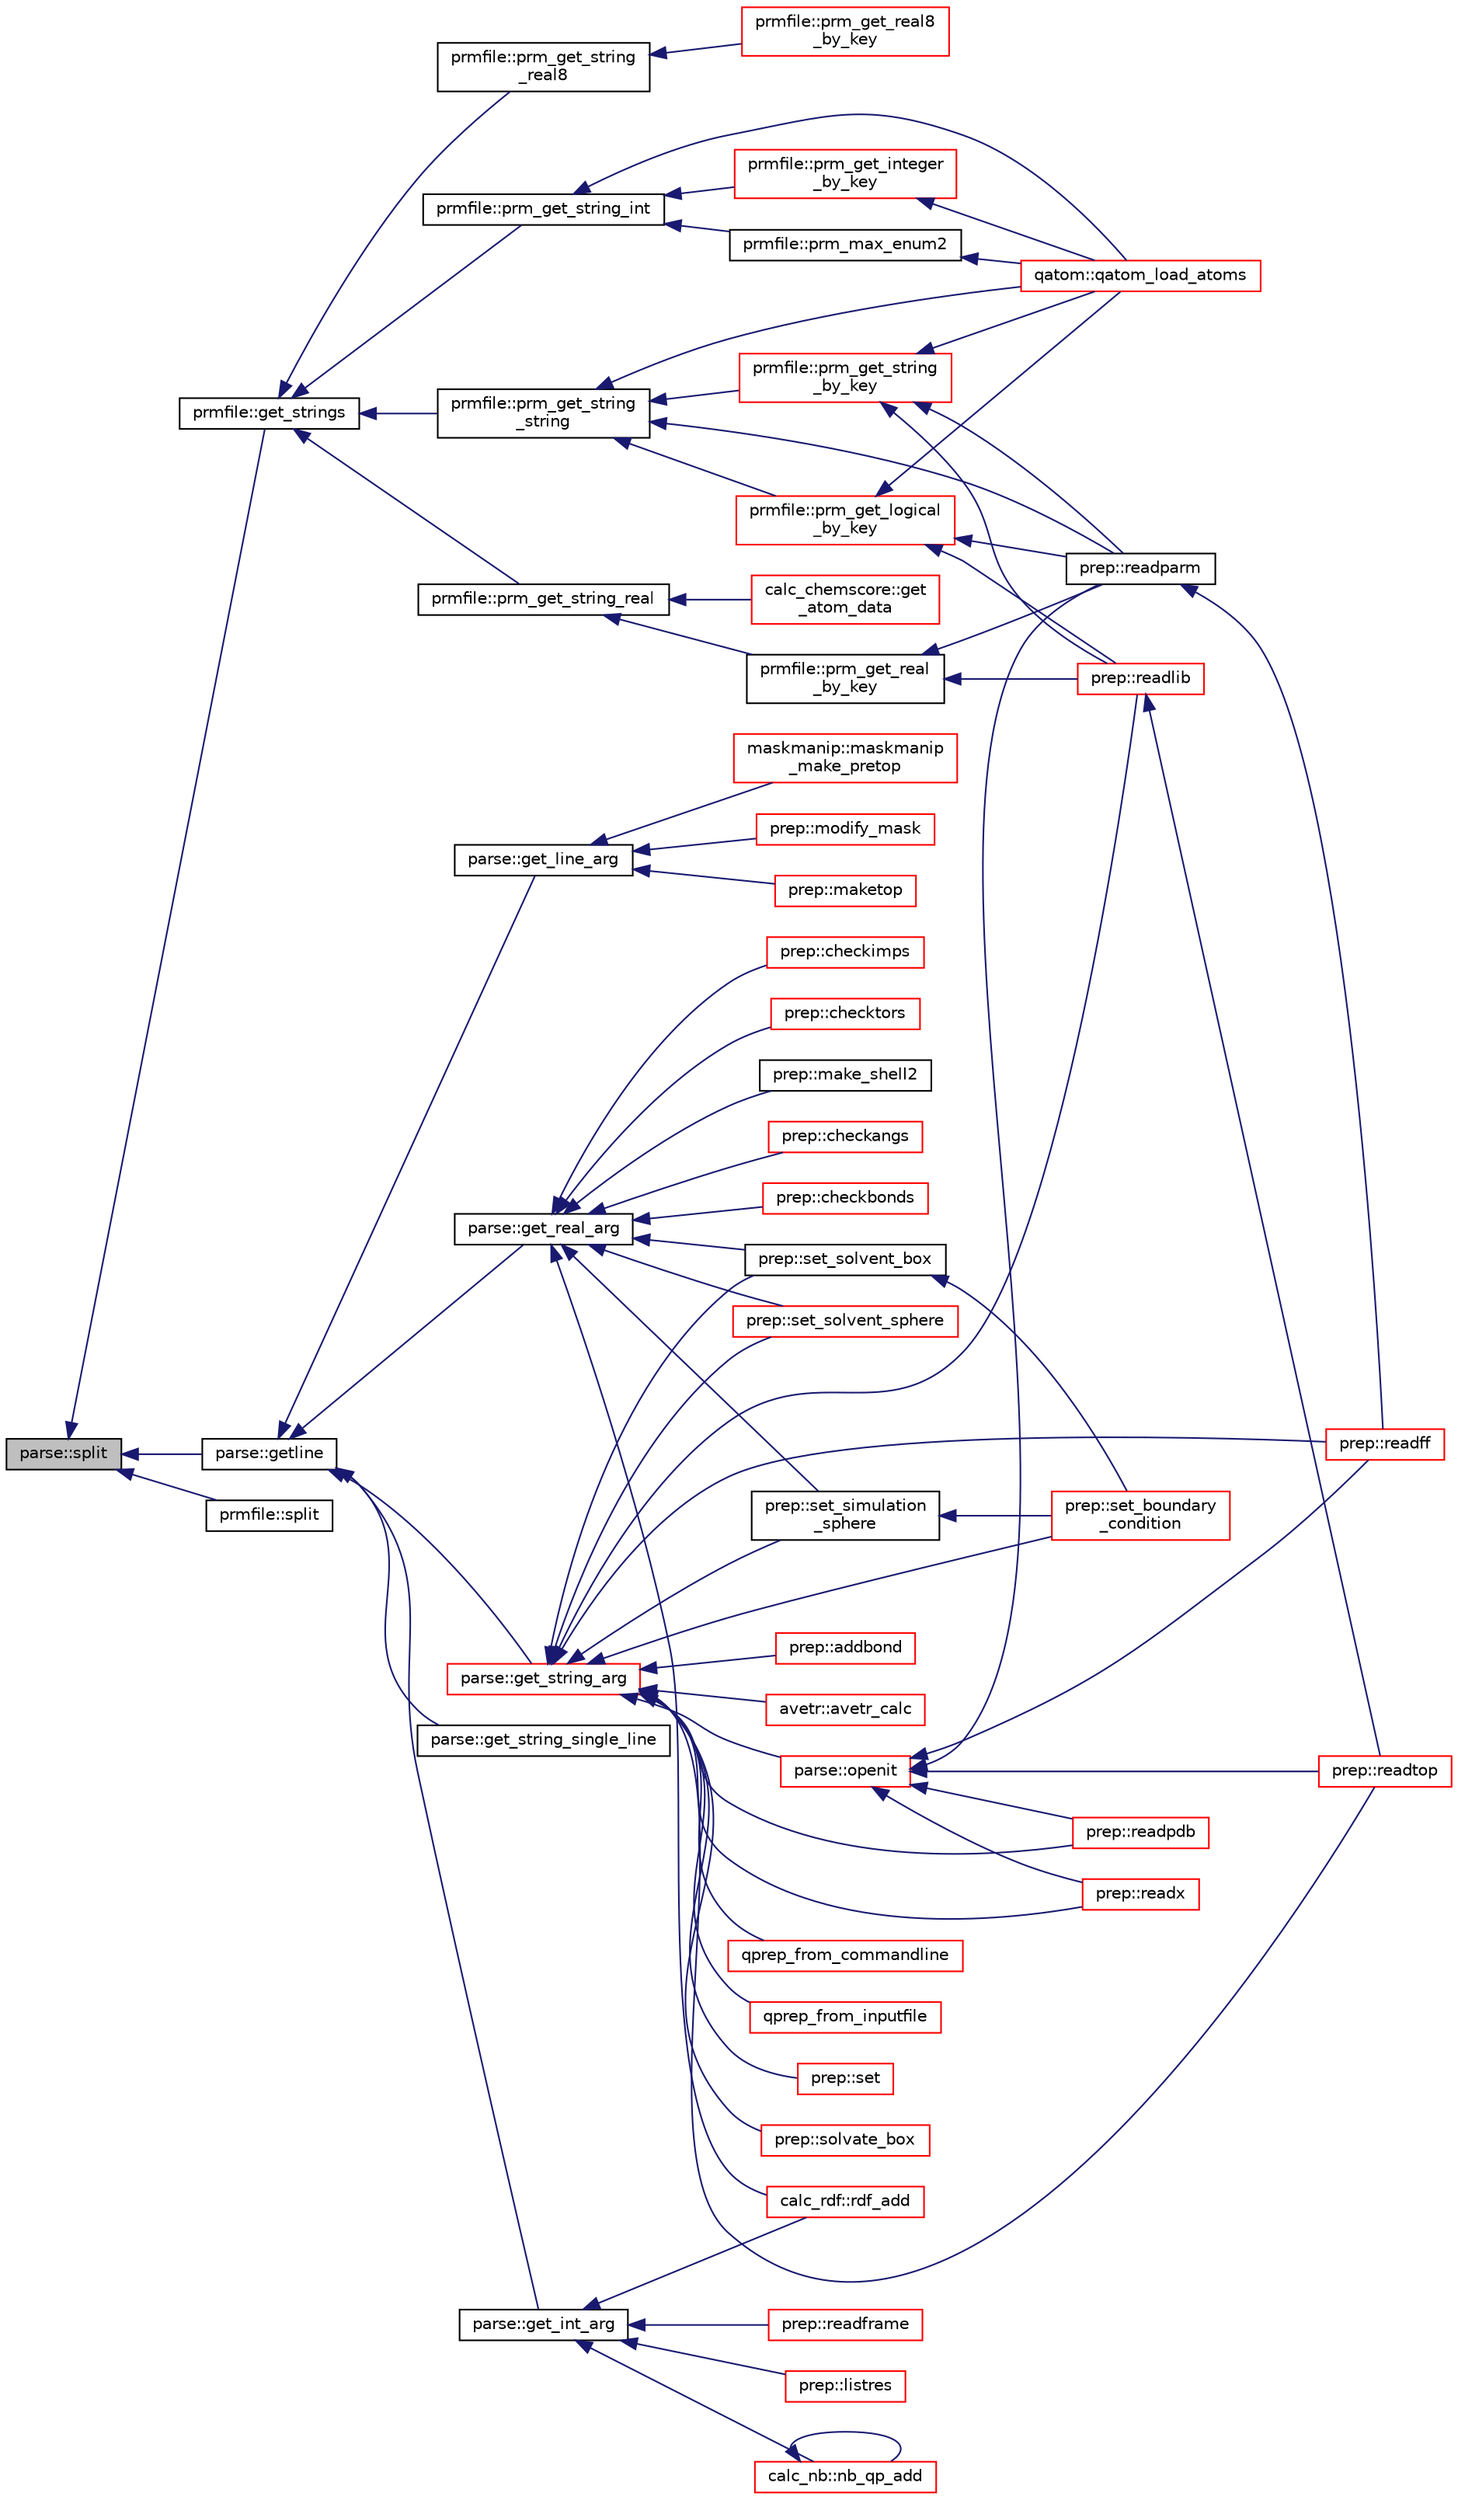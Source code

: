 digraph "parse::split"
{
  edge [fontname="Helvetica",fontsize="10",labelfontname="Helvetica",labelfontsize="10"];
  node [fontname="Helvetica",fontsize="10",shape=record];
  rankdir="LR";
  Node1 [label="parse::split",height=0.2,width=0.4,color="black", fillcolor="grey75", style="filled" fontcolor="black"];
  Node1 -> Node2 [dir="back",color="midnightblue",fontsize="10",style="solid",fontname="Helvetica"];
  Node2 [label="prmfile::get_strings",height=0.2,width=0.4,color="black", fillcolor="white", style="filled",URL="$classprmfile.html#a6b7898805f9d12f29429016f458315dd"];
  Node2 -> Node3 [dir="back",color="midnightblue",fontsize="10",style="solid",fontname="Helvetica"];
  Node3 [label="prmfile::prm_get_string\l_string",height=0.2,width=0.4,color="black", fillcolor="white", style="filled",URL="$classprmfile.html#a528818d48715859b36c9ff1541fef09b"];
  Node3 -> Node4 [dir="back",color="midnightblue",fontsize="10",style="solid",fontname="Helvetica"];
  Node4 [label="prep::readparm",height=0.2,width=0.4,color="black", fillcolor="white", style="filled",URL="$classprep.html#a95a57c9975f303d860e25611bb7a14ad"];
  Node4 -> Node5 [dir="back",color="midnightblue",fontsize="10",style="solid",fontname="Helvetica"];
  Node5 [label="prep::readff",height=0.2,width=0.4,color="red", fillcolor="white", style="filled",URL="$classprep.html#a266a5e1af478996cb0484355015fbd31"];
  Node3 -> Node6 [dir="back",color="midnightblue",fontsize="10",style="solid",fontname="Helvetica"];
  Node6 [label="prmfile::prm_get_string\l_by_key",height=0.2,width=0.4,color="red", fillcolor="white", style="filled",URL="$classprmfile.html#ad25ff6cce56fff86eef62e6b7e724fc2"];
  Node6 -> Node7 [dir="back",color="midnightblue",fontsize="10",style="solid",fontname="Helvetica"];
  Node7 [label="prep::readlib",height=0.2,width=0.4,color="red", fillcolor="white", style="filled",URL="$classprep.html#a5416ced67e818030602fa86ed687ac6b"];
  Node7 -> Node8 [dir="back",color="midnightblue",fontsize="10",style="solid",fontname="Helvetica"];
  Node8 [label="prep::readtop",height=0.2,width=0.4,color="red", fillcolor="white", style="filled",URL="$classprep.html#a59d775f3eb60a2041f8a27c882d3bc70"];
  Node6 -> Node4 [dir="back",color="midnightblue",fontsize="10",style="solid",fontname="Helvetica"];
  Node6 -> Node9 [dir="back",color="midnightblue",fontsize="10",style="solid",fontname="Helvetica"];
  Node9 [label="qatom::qatom_load_atoms",height=0.2,width=0.4,color="red", fillcolor="white", style="filled",URL="$classqatom.html#a00e760eda3603bb0bd51f6f84a4e5c9b"];
  Node3 -> Node10 [dir="back",color="midnightblue",fontsize="10",style="solid",fontname="Helvetica"];
  Node10 [label="prmfile::prm_get_logical\l_by_key",height=0.2,width=0.4,color="red", fillcolor="white", style="filled",URL="$classprmfile.html#ab4e68bd87b05047488e4955bf1987e49"];
  Node10 -> Node7 [dir="back",color="midnightblue",fontsize="10",style="solid",fontname="Helvetica"];
  Node10 -> Node4 [dir="back",color="midnightblue",fontsize="10",style="solid",fontname="Helvetica"];
  Node10 -> Node9 [dir="back",color="midnightblue",fontsize="10",style="solid",fontname="Helvetica"];
  Node3 -> Node9 [dir="back",color="midnightblue",fontsize="10",style="solid",fontname="Helvetica"];
  Node2 -> Node11 [dir="back",color="midnightblue",fontsize="10",style="solid",fontname="Helvetica"];
  Node11 [label="prmfile::prm_get_string_int",height=0.2,width=0.4,color="black", fillcolor="white", style="filled",URL="$classprmfile.html#a99dca731331b0490365d5bd62ca23522"];
  Node11 -> Node12 [dir="back",color="midnightblue",fontsize="10",style="solid",fontname="Helvetica"];
  Node12 [label="prmfile::prm_get_integer\l_by_key",height=0.2,width=0.4,color="red", fillcolor="white", style="filled",URL="$classprmfile.html#a75844b849bdcabee3c914364c5749a6e"];
  Node12 -> Node9 [dir="back",color="midnightblue",fontsize="10",style="solid",fontname="Helvetica"];
  Node11 -> Node13 [dir="back",color="midnightblue",fontsize="10",style="solid",fontname="Helvetica"];
  Node13 [label="prmfile::prm_max_enum2",height=0.2,width=0.4,color="black", fillcolor="white", style="filled",URL="$classprmfile.html#aa8d0a18173929a68b0b4e5e2c623be86"];
  Node13 -> Node9 [dir="back",color="midnightblue",fontsize="10",style="solid",fontname="Helvetica"];
  Node11 -> Node9 [dir="back",color="midnightblue",fontsize="10",style="solid",fontname="Helvetica"];
  Node2 -> Node14 [dir="back",color="midnightblue",fontsize="10",style="solid",fontname="Helvetica"];
  Node14 [label="prmfile::prm_get_string_real",height=0.2,width=0.4,color="black", fillcolor="white", style="filled",URL="$classprmfile.html#a7d278e2532151a89967338fcbe5330dd"];
  Node14 -> Node15 [dir="back",color="midnightblue",fontsize="10",style="solid",fontname="Helvetica"];
  Node15 [label="calc_chemscore::get\l_atom_data",height=0.2,width=0.4,color="red", fillcolor="white", style="filled",URL="$classcalc__chemscore.html#a4f53ad3d13e7c23d47c94a6a882e6bd8"];
  Node14 -> Node16 [dir="back",color="midnightblue",fontsize="10",style="solid",fontname="Helvetica"];
  Node16 [label="prmfile::prm_get_real\l_by_key",height=0.2,width=0.4,color="black", fillcolor="white", style="filled",URL="$classprmfile.html#a4f6f6a83a9395420264bb691709c9aee"];
  Node16 -> Node7 [dir="back",color="midnightblue",fontsize="10",style="solid",fontname="Helvetica"];
  Node16 -> Node4 [dir="back",color="midnightblue",fontsize="10",style="solid",fontname="Helvetica"];
  Node2 -> Node17 [dir="back",color="midnightblue",fontsize="10",style="solid",fontname="Helvetica"];
  Node17 [label="prmfile::prm_get_string\l_real8",height=0.2,width=0.4,color="black", fillcolor="white", style="filled",URL="$classprmfile.html#a960cf6439321290e9aaf1ce4c6c22454"];
  Node17 -> Node18 [dir="back",color="midnightblue",fontsize="10",style="solid",fontname="Helvetica"];
  Node18 [label="prmfile::prm_get_real8\l_by_key",height=0.2,width=0.4,color="red", fillcolor="white", style="filled",URL="$classprmfile.html#a349ea1c346ea747aa147b4e04cd3ed54"];
  Node1 -> Node19 [dir="back",color="midnightblue",fontsize="10",style="solid",fontname="Helvetica"];
  Node19 [label="parse::getline",height=0.2,width=0.4,color="black", fillcolor="white", style="filled",URL="$classparse.html#a362c49175b5f2d7f582dde6cb7b871af"];
  Node19 -> Node20 [dir="back",color="midnightblue",fontsize="10",style="solid",fontname="Helvetica"];
  Node20 [label="parse::get_int_arg",height=0.2,width=0.4,color="black", fillcolor="white", style="filled",URL="$classparse.html#a796a4266eea42a76292330425be4f9fe"];
  Node20 -> Node21 [dir="back",color="midnightblue",fontsize="10",style="solid",fontname="Helvetica"];
  Node21 [label="prep::listres",height=0.2,width=0.4,color="red", fillcolor="white", style="filled",URL="$classprep.html#a826ccdfd790c158de7a5c69009883282"];
  Node20 -> Node22 [dir="back",color="midnightblue",fontsize="10",style="solid",fontname="Helvetica"];
  Node22 [label="calc_nb::nb_qp_add",height=0.2,width=0.4,color="red", fillcolor="white", style="filled",URL="$classcalc__nb.html#a6d26079e3680e2780d8c7f302b538596"];
  Node22 -> Node22 [dir="back",color="midnightblue",fontsize="10",style="solid",fontname="Helvetica"];
  Node20 -> Node23 [dir="back",color="midnightblue",fontsize="10",style="solid",fontname="Helvetica"];
  Node23 [label="calc_rdf::rdf_add",height=0.2,width=0.4,color="red", fillcolor="white", style="filled",URL="$classcalc__rdf.html#ab8e05d1bd81788d16237447d9f66edd9"];
  Node20 -> Node24 [dir="back",color="midnightblue",fontsize="10",style="solid",fontname="Helvetica"];
  Node24 [label="prep::readframe",height=0.2,width=0.4,color="red", fillcolor="white", style="filled",URL="$classprep.html#a76cc92e2a4be8c7ee740c6ba35b8789b"];
  Node19 -> Node25 [dir="back",color="midnightblue",fontsize="10",style="solid",fontname="Helvetica"];
  Node25 [label="parse::get_line_arg",height=0.2,width=0.4,color="black", fillcolor="white", style="filled",URL="$classparse.html#a76068663dfa765e2a4d8e0f9bf4017a8"];
  Node25 -> Node26 [dir="back",color="midnightblue",fontsize="10",style="solid",fontname="Helvetica"];
  Node26 [label="prep::maketop",height=0.2,width=0.4,color="red", fillcolor="white", style="filled",URL="$classprep.html#ac1b20bb4677de808773357bae4f5b4a5"];
  Node25 -> Node27 [dir="back",color="midnightblue",fontsize="10",style="solid",fontname="Helvetica"];
  Node27 [label="maskmanip::maskmanip\l_make_pretop",height=0.2,width=0.4,color="red", fillcolor="white", style="filled",URL="$classmaskmanip.html#aa7d710d064627916cae7417ab446621c"];
  Node25 -> Node28 [dir="back",color="midnightblue",fontsize="10",style="solid",fontname="Helvetica"];
  Node28 [label="prep::modify_mask",height=0.2,width=0.4,color="red", fillcolor="white", style="filled",URL="$classprep.html#a977d8921a8e453a4a83f89e42147e5e9"];
  Node19 -> Node29 [dir="back",color="midnightblue",fontsize="10",style="solid",fontname="Helvetica"];
  Node29 [label="parse::get_real_arg",height=0.2,width=0.4,color="black", fillcolor="white", style="filled",URL="$classparse.html#a9941ab0c7c89dad4ed63753dda092274"];
  Node29 -> Node30 [dir="back",color="midnightblue",fontsize="10",style="solid",fontname="Helvetica"];
  Node30 [label="prep::checkangs",height=0.2,width=0.4,color="red", fillcolor="white", style="filled",URL="$classprep.html#a7ac174f5565d619eba52fbd3857ecc09"];
  Node29 -> Node31 [dir="back",color="midnightblue",fontsize="10",style="solid",fontname="Helvetica"];
  Node31 [label="prep::checkbonds",height=0.2,width=0.4,color="red", fillcolor="white", style="filled",URL="$classprep.html#a8d372a19058ff7689d991fd5a1926c3c"];
  Node29 -> Node32 [dir="back",color="midnightblue",fontsize="10",style="solid",fontname="Helvetica"];
  Node32 [label="prep::checkimps",height=0.2,width=0.4,color="red", fillcolor="white", style="filled",URL="$classprep.html#a61d9fe11fd8e2fcacee27aed5b2d03df"];
  Node29 -> Node33 [dir="back",color="midnightblue",fontsize="10",style="solid",fontname="Helvetica"];
  Node33 [label="prep::checktors",height=0.2,width=0.4,color="red", fillcolor="white", style="filled",URL="$classprep.html#a78d4b6ccd1cf10b70d165ca709f2a1a3"];
  Node29 -> Node34 [dir="back",color="midnightblue",fontsize="10",style="solid",fontname="Helvetica"];
  Node34 [label="prep::make_shell2",height=0.2,width=0.4,color="black", fillcolor="white", style="filled",URL="$classprep.html#a590bd98683520ed1b1edce0bdf78b337"];
  Node29 -> Node23 [dir="back",color="midnightblue",fontsize="10",style="solid",fontname="Helvetica"];
  Node29 -> Node35 [dir="back",color="midnightblue",fontsize="10",style="solid",fontname="Helvetica"];
  Node35 [label="prep::set_simulation\l_sphere",height=0.2,width=0.4,color="black", fillcolor="white", style="filled",URL="$classprep.html#a35f72f5ffad726d4d9f3f8405837b1a2"];
  Node35 -> Node36 [dir="back",color="midnightblue",fontsize="10",style="solid",fontname="Helvetica"];
  Node36 [label="prep::set_boundary\l_condition",height=0.2,width=0.4,color="red", fillcolor="white", style="filled",URL="$classprep.html#a6cb87d50fe4a6bf0ae27fe34d7316f5b"];
  Node29 -> Node37 [dir="back",color="midnightblue",fontsize="10",style="solid",fontname="Helvetica"];
  Node37 [label="prep::set_solvent_box",height=0.2,width=0.4,color="black", fillcolor="white", style="filled",URL="$classprep.html#a28767f39911fb26ba4be630e1b41c4e5"];
  Node37 -> Node36 [dir="back",color="midnightblue",fontsize="10",style="solid",fontname="Helvetica"];
  Node29 -> Node38 [dir="back",color="midnightblue",fontsize="10",style="solid",fontname="Helvetica"];
  Node38 [label="prep::set_solvent_sphere",height=0.2,width=0.4,color="red", fillcolor="white", style="filled",URL="$classprep.html#abb116903e6c029e9d8ad398fc9968393"];
  Node19 -> Node39 [dir="back",color="midnightblue",fontsize="10",style="solid",fontname="Helvetica"];
  Node39 [label="parse::get_string_arg",height=0.2,width=0.4,color="red", fillcolor="white", style="filled",URL="$classparse.html#a17fdf061a0ee443c4a80c24d8e3cd11f"];
  Node39 -> Node40 [dir="back",color="midnightblue",fontsize="10",style="solid",fontname="Helvetica"];
  Node40 [label="prep::addbond",height=0.2,width=0.4,color="red", fillcolor="white", style="filled",URL="$classprep.html#acadfec11c64fcb6b270659df6eda3423"];
  Node39 -> Node41 [dir="back",color="midnightblue",fontsize="10",style="solid",fontname="Helvetica"];
  Node41 [label="avetr::avetr_calc",height=0.2,width=0.4,color="red", fillcolor="white", style="filled",URL="$classavetr.html#a1fbe6b643dec51fc47c85540a07c896c"];
  Node39 -> Node42 [dir="back",color="midnightblue",fontsize="10",style="solid",fontname="Helvetica"];
  Node42 [label="parse::openit",height=0.2,width=0.4,color="red", fillcolor="white", style="filled",URL="$classparse.html#a0cc676b15a8ab0f5158f0f51a0f30ebf"];
  Node42 -> Node5 [dir="back",color="midnightblue",fontsize="10",style="solid",fontname="Helvetica"];
  Node42 -> Node4 [dir="back",color="midnightblue",fontsize="10",style="solid",fontname="Helvetica"];
  Node42 -> Node43 [dir="back",color="midnightblue",fontsize="10",style="solid",fontname="Helvetica"];
  Node43 [label="prep::readpdb",height=0.2,width=0.4,color="red", fillcolor="white", style="filled",URL="$classprep.html#a11614f4fd619fd0eb99727e258ca2300"];
  Node42 -> Node8 [dir="back",color="midnightblue",fontsize="10",style="solid",fontname="Helvetica"];
  Node42 -> Node44 [dir="back",color="midnightblue",fontsize="10",style="solid",fontname="Helvetica"];
  Node44 [label="prep::readx",height=0.2,width=0.4,color="red", fillcolor="white", style="filled",URL="$classprep.html#ab2a8422cb6cb324200f5b5bf3083675c"];
  Node39 -> Node45 [dir="back",color="midnightblue",fontsize="10",style="solid",fontname="Helvetica"];
  Node45 [label="qprep_from_commandline",height=0.2,width=0.4,color="red", fillcolor="white", style="filled",URL="$qprep_8f90.html#a509741b66578d6d76b269d0f98128910"];
  Node39 -> Node46 [dir="back",color="midnightblue",fontsize="10",style="solid",fontname="Helvetica"];
  Node46 [label="qprep_from_inputfile",height=0.2,width=0.4,color="red", fillcolor="white", style="filled",URL="$qprep_8f90.html#aae7f6285ebd5705125725dcda622efd5"];
  Node39 -> Node5 [dir="back",color="midnightblue",fontsize="10",style="solid",fontname="Helvetica"];
  Node39 -> Node7 [dir="back",color="midnightblue",fontsize="10",style="solid",fontname="Helvetica"];
  Node39 -> Node43 [dir="back",color="midnightblue",fontsize="10",style="solid",fontname="Helvetica"];
  Node39 -> Node8 [dir="back",color="midnightblue",fontsize="10",style="solid",fontname="Helvetica"];
  Node39 -> Node44 [dir="back",color="midnightblue",fontsize="10",style="solid",fontname="Helvetica"];
  Node39 -> Node47 [dir="back",color="midnightblue",fontsize="10",style="solid",fontname="Helvetica"];
  Node47 [label="prep::set",height=0.2,width=0.4,color="red", fillcolor="white", style="filled",URL="$classprep.html#a970e6693d83b14e44100bacdd3ad4132"];
  Node39 -> Node36 [dir="back",color="midnightblue",fontsize="10",style="solid",fontname="Helvetica"];
  Node39 -> Node35 [dir="back",color="midnightblue",fontsize="10",style="solid",fontname="Helvetica"];
  Node39 -> Node37 [dir="back",color="midnightblue",fontsize="10",style="solid",fontname="Helvetica"];
  Node39 -> Node38 [dir="back",color="midnightblue",fontsize="10",style="solid",fontname="Helvetica"];
  Node39 -> Node48 [dir="back",color="midnightblue",fontsize="10",style="solid",fontname="Helvetica"];
  Node48 [label="prep::solvate_box",height=0.2,width=0.4,color="red", fillcolor="white", style="filled",URL="$classprep.html#adea6f92652c57e735fc1ecfb1c51b307"];
  Node19 -> Node49 [dir="back",color="midnightblue",fontsize="10",style="solid",fontname="Helvetica"];
  Node49 [label="parse::get_string_single_line",height=0.2,width=0.4,color="black", fillcolor="white", style="filled",URL="$classparse.html#ac1030faa25daef8210640a1537597c25"];
  Node1 -> Node50 [dir="back",color="midnightblue",fontsize="10",style="solid",fontname="Helvetica"];
  Node50 [label="prmfile::split",height=0.2,width=0.4,color="black", fillcolor="white", style="filled",URL="$classprmfile.html#a10afa2d1367eb5c8007b284387e40d64"];
}
